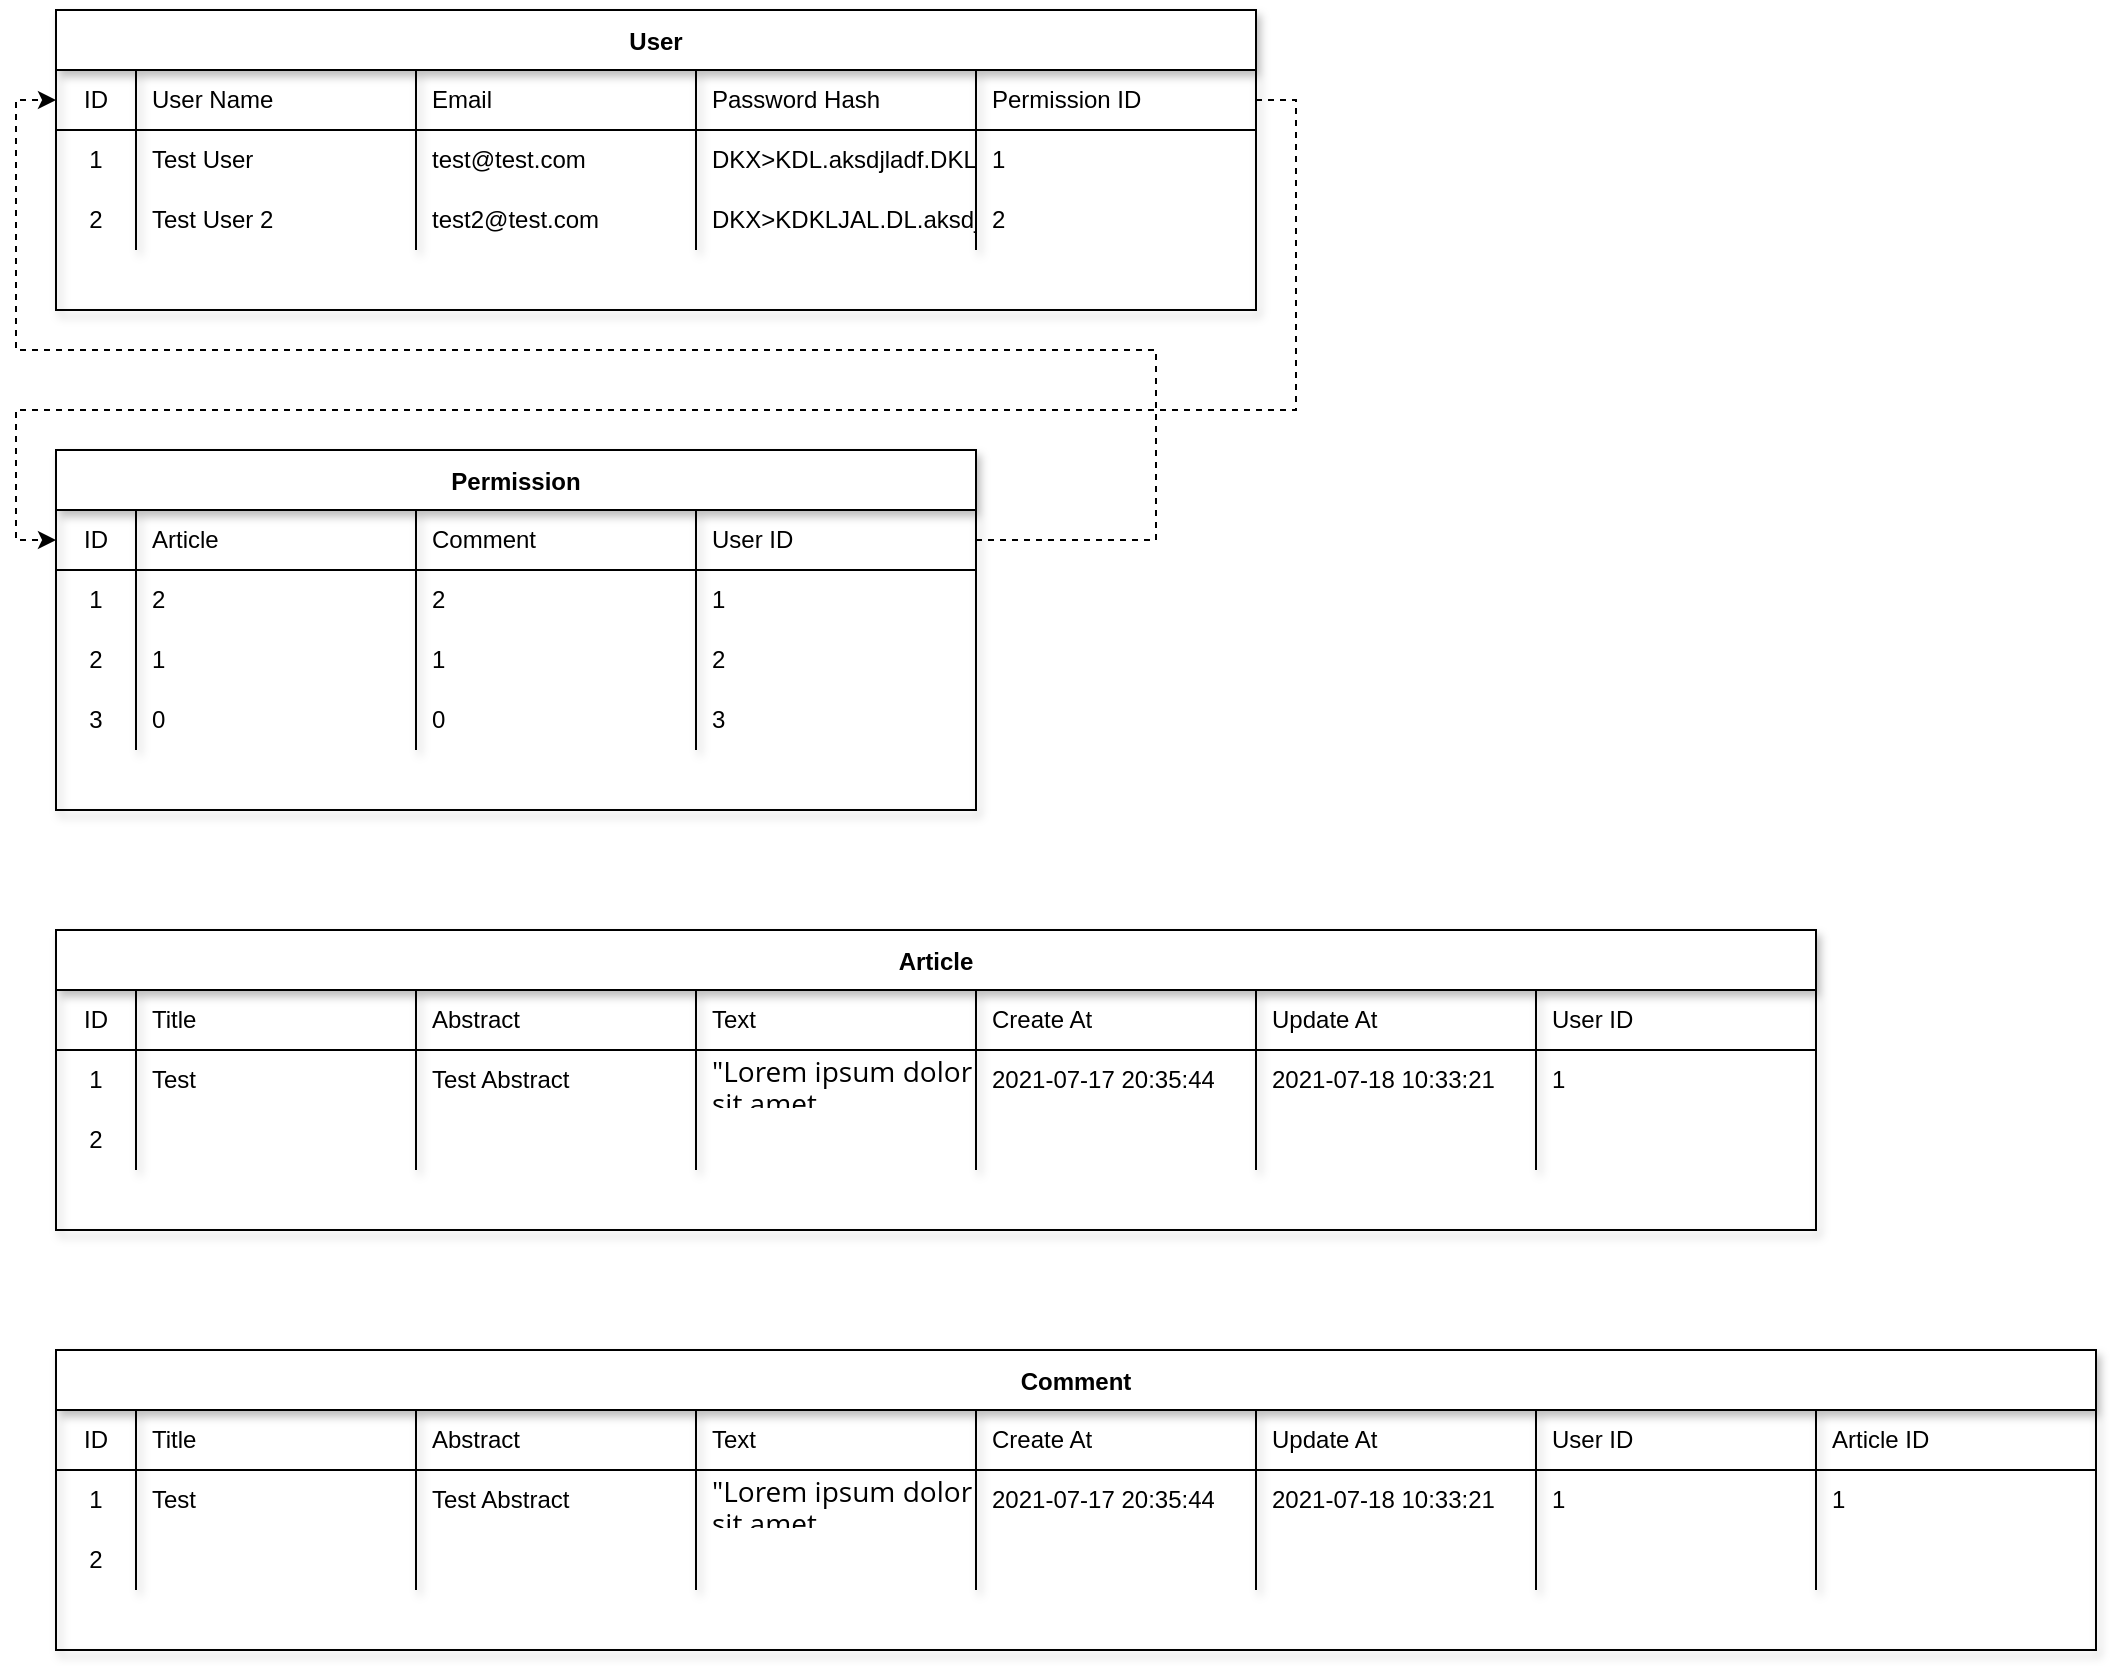 <mxfile>
    <diagram id="b3SNbYyWBpBqOFpIT7Dp" name="Models">
        <mxGraphModel dx="847" dy="565" grid="1" gridSize="10" guides="1" tooltips="1" connect="1" arrows="1" fold="1" page="1" pageScale="1" pageWidth="850" pageHeight="1100" math="0" shadow="0">
            <root>
                <mxCell id="0"/>
                <mxCell id="1" parent="0"/>
                <mxCell id="R3_JmvENz5RsWma8yJZC-96" value="User" style="shape=table;startSize=30;container=1;collapsible=0;childLayout=tableLayout;fixedRows=1;rowLines=0;fontStyle=1;align=center;shadow=1;" parent="1" vertex="1">
                    <mxGeometry x="100" y="90" width="600" height="150" as="geometry"/>
                </mxCell>
                <mxCell id="R3_JmvENz5RsWma8yJZC-97" value="" style="shape=partialRectangle;html=1;whiteSpace=wrap;collapsible=0;dropTarget=0;pointerEvents=0;fillColor=none;top=0;left=0;bottom=1;right=0;points=[[0,0.5],[1,0.5]];portConstraint=eastwest;" parent="R3_JmvENz5RsWma8yJZC-96" vertex="1">
                    <mxGeometry y="30" width="600" height="30" as="geometry"/>
                </mxCell>
                <mxCell id="R3_JmvENz5RsWma8yJZC-98" value="ID" style="shape=partialRectangle;html=1;whiteSpace=wrap;connectable=0;fillColor=none;top=0;left=0;bottom=0;right=0;overflow=hidden;" parent="R3_JmvENz5RsWma8yJZC-97" vertex="1">
                    <mxGeometry width="40" height="30" as="geometry"/>
                </mxCell>
                <mxCell id="R3_JmvENz5RsWma8yJZC-99" value="User Name" style="shape=partialRectangle;html=1;whiteSpace=wrap;connectable=0;fillColor=none;top=0;left=0;bottom=0;right=0;align=left;spacingLeft=6;overflow=hidden;" parent="R3_JmvENz5RsWma8yJZC-97" vertex="1">
                    <mxGeometry x="40" width="140" height="30" as="geometry"/>
                </mxCell>
                <mxCell id="R3_JmvENz5RsWma8yJZC-106" value="Email" style="shape=partialRectangle;html=1;whiteSpace=wrap;connectable=0;fillColor=none;top=0;left=0;bottom=0;right=0;align=left;spacingLeft=6;overflow=hidden;" parent="R3_JmvENz5RsWma8yJZC-97" vertex="1">
                    <mxGeometry x="180" width="140" height="30" as="geometry"/>
                </mxCell>
                <mxCell id="R3_JmvENz5RsWma8yJZC-109" value="Password Hash" style="shape=partialRectangle;html=1;whiteSpace=wrap;connectable=0;fillColor=none;top=0;left=0;bottom=0;right=0;align=left;spacingLeft=6;overflow=hidden;" parent="R3_JmvENz5RsWma8yJZC-97" vertex="1">
                    <mxGeometry x="320" width="140" height="30" as="geometry"/>
                </mxCell>
                <mxCell id="R3_JmvENz5RsWma8yJZC-112" value="Permission ID" style="shape=partialRectangle;html=1;whiteSpace=wrap;connectable=0;fillColor=none;top=0;left=0;bottom=0;right=0;align=left;spacingLeft=6;overflow=hidden;" parent="R3_JmvENz5RsWma8yJZC-97" vertex="1">
                    <mxGeometry x="460" width="140" height="30" as="geometry"/>
                </mxCell>
                <mxCell id="R3_JmvENz5RsWma8yJZC-100" value="" style="shape=partialRectangle;html=1;whiteSpace=wrap;collapsible=0;dropTarget=0;pointerEvents=0;fillColor=none;top=0;left=0;bottom=0;right=0;points=[[0,0.5],[1,0.5]];portConstraint=eastwest;" parent="R3_JmvENz5RsWma8yJZC-96" vertex="1">
                    <mxGeometry y="60" width="600" height="30" as="geometry"/>
                </mxCell>
                <mxCell id="R3_JmvENz5RsWma8yJZC-101" value="1" style="shape=partialRectangle;html=1;whiteSpace=wrap;connectable=0;fillColor=none;top=0;left=0;bottom=0;right=0;overflow=hidden;" parent="R3_JmvENz5RsWma8yJZC-100" vertex="1">
                    <mxGeometry width="40" height="30" as="geometry"/>
                </mxCell>
                <mxCell id="R3_JmvENz5RsWma8yJZC-102" value="Test User" style="shape=partialRectangle;html=1;whiteSpace=wrap;connectable=0;fillColor=none;top=0;left=0;bottom=0;right=0;align=left;spacingLeft=6;overflow=hidden;" parent="R3_JmvENz5RsWma8yJZC-100" vertex="1">
                    <mxGeometry x="40" width="140" height="30" as="geometry"/>
                </mxCell>
                <mxCell id="R3_JmvENz5RsWma8yJZC-107" value="&lt;span style=&quot;text-align: center&quot;&gt;test@test.com&lt;/span&gt;" style="shape=partialRectangle;html=1;whiteSpace=wrap;connectable=0;fillColor=none;top=0;left=0;bottom=0;right=0;align=left;spacingLeft=6;overflow=hidden;" parent="R3_JmvENz5RsWma8yJZC-100" vertex="1">
                    <mxGeometry x="180" width="140" height="30" as="geometry"/>
                </mxCell>
                <mxCell id="R3_JmvENz5RsWma8yJZC-110" value="&lt;span style=&quot;text-align: center&quot;&gt;DKX&amp;gt;KDL.aksdjladf.DKLXJLSD&lt;br&gt;&lt;/span&gt;" style="shape=partialRectangle;html=1;whiteSpace=wrap;connectable=0;fillColor=none;top=0;left=0;bottom=0;right=0;align=left;spacingLeft=6;overflow=hidden;" parent="R3_JmvENz5RsWma8yJZC-100" vertex="1">
                    <mxGeometry x="320" width="140" height="30" as="geometry"/>
                </mxCell>
                <mxCell id="R3_JmvENz5RsWma8yJZC-113" value="&lt;span style=&quot;text-align: center&quot;&gt;1&lt;/span&gt;" style="shape=partialRectangle;html=1;whiteSpace=wrap;connectable=0;fillColor=none;top=0;left=0;bottom=0;right=0;align=left;spacingLeft=6;overflow=hidden;" parent="R3_JmvENz5RsWma8yJZC-100" vertex="1">
                    <mxGeometry x="460" width="140" height="30" as="geometry"/>
                </mxCell>
                <mxCell id="R3_JmvENz5RsWma8yJZC-103" value="" style="shape=partialRectangle;html=1;whiteSpace=wrap;collapsible=0;dropTarget=0;pointerEvents=0;fillColor=none;top=0;left=0;bottom=0;right=0;points=[[0,0.5],[1,0.5]];portConstraint=eastwest;" parent="R3_JmvENz5RsWma8yJZC-96" vertex="1">
                    <mxGeometry y="90" width="600" height="30" as="geometry"/>
                </mxCell>
                <mxCell id="R3_JmvENz5RsWma8yJZC-104" value="2" style="shape=partialRectangle;html=1;whiteSpace=wrap;connectable=0;fillColor=none;top=0;left=0;bottom=0;right=0;overflow=hidden;" parent="R3_JmvENz5RsWma8yJZC-103" vertex="1">
                    <mxGeometry width="40" height="30" as="geometry"/>
                </mxCell>
                <mxCell id="R3_JmvENz5RsWma8yJZC-105" value="&lt;span&gt;Test User 2&lt;/span&gt;" style="shape=partialRectangle;html=1;whiteSpace=wrap;connectable=0;fillColor=none;top=0;left=0;bottom=0;right=0;align=left;spacingLeft=6;overflow=hidden;" parent="R3_JmvENz5RsWma8yJZC-103" vertex="1">
                    <mxGeometry x="40" width="140" height="30" as="geometry"/>
                </mxCell>
                <mxCell id="R3_JmvENz5RsWma8yJZC-108" value="&lt;span style=&quot;text-align: center&quot;&gt;test2@test.com&lt;/span&gt;" style="shape=partialRectangle;html=1;whiteSpace=wrap;connectable=0;fillColor=none;top=0;left=0;bottom=0;right=0;align=left;spacingLeft=6;overflow=hidden;" parent="R3_JmvENz5RsWma8yJZC-103" vertex="1">
                    <mxGeometry x="180" width="140" height="30" as="geometry"/>
                </mxCell>
                <mxCell id="R3_JmvENz5RsWma8yJZC-111" value="&lt;span style=&quot;text-align: center&quot;&gt;DKX&amp;gt;KDKLJAL.DL.aksdjladf&lt;/span&gt;" style="shape=partialRectangle;html=1;whiteSpace=wrap;connectable=0;fillColor=none;top=0;left=0;bottom=0;right=0;align=left;spacingLeft=6;overflow=hidden;" parent="R3_JmvENz5RsWma8yJZC-103" vertex="1">
                    <mxGeometry x="320" width="140" height="30" as="geometry"/>
                </mxCell>
                <mxCell id="R3_JmvENz5RsWma8yJZC-114" value="2" style="shape=partialRectangle;html=1;whiteSpace=wrap;connectable=0;fillColor=none;top=0;left=0;bottom=0;right=0;align=left;spacingLeft=6;overflow=hidden;" parent="R3_JmvENz5RsWma8yJZC-103" vertex="1">
                    <mxGeometry x="460" width="140" height="30" as="geometry"/>
                </mxCell>
                <mxCell id="FHHNKkXrKHPqNX6xYLXa-1" value="Permission" style="shape=table;startSize=30;container=1;collapsible=0;childLayout=tableLayout;fixedRows=1;rowLines=0;fontStyle=1;align=center;shadow=1;" parent="1" vertex="1">
                    <mxGeometry x="100" y="310" width="460" height="180" as="geometry"/>
                </mxCell>
                <mxCell id="FHHNKkXrKHPqNX6xYLXa-2" value="" style="shape=partialRectangle;html=1;whiteSpace=wrap;collapsible=0;dropTarget=0;pointerEvents=0;fillColor=none;top=0;left=0;bottom=1;right=0;points=[[0,0.5],[1,0.5]];portConstraint=eastwest;" parent="FHHNKkXrKHPqNX6xYLXa-1" vertex="1">
                    <mxGeometry y="30" width="460" height="30" as="geometry"/>
                </mxCell>
                <mxCell id="FHHNKkXrKHPqNX6xYLXa-3" value="ID" style="shape=partialRectangle;html=1;whiteSpace=wrap;connectable=0;fillColor=none;top=0;left=0;bottom=0;right=0;overflow=hidden;" parent="FHHNKkXrKHPqNX6xYLXa-2" vertex="1">
                    <mxGeometry width="40" height="30" as="geometry"/>
                </mxCell>
                <mxCell id="FHHNKkXrKHPqNX6xYLXa-4" value="&lt;span style=&quot;text-align: center&quot;&gt;Article&lt;/span&gt;" style="shape=partialRectangle;html=1;whiteSpace=wrap;connectable=0;fillColor=none;top=0;left=0;bottom=0;right=0;align=left;spacingLeft=6;overflow=hidden;" parent="FHHNKkXrKHPqNX6xYLXa-2" vertex="1">
                    <mxGeometry x="40" width="140" height="30" as="geometry"/>
                </mxCell>
                <mxCell id="FHHNKkXrKHPqNX6xYLXa-5" value="Comment" style="shape=partialRectangle;html=1;whiteSpace=wrap;connectable=0;fillColor=none;top=0;left=0;bottom=0;right=0;align=left;spacingLeft=6;overflow=hidden;" parent="FHHNKkXrKHPqNX6xYLXa-2" vertex="1">
                    <mxGeometry x="180" width="140" height="30" as="geometry"/>
                </mxCell>
                <mxCell id="FHHNKkXrKHPqNX6xYLXa-6" value="&lt;span&gt;User ID&lt;/span&gt;" style="shape=partialRectangle;html=1;whiteSpace=wrap;connectable=0;fillColor=none;top=0;left=0;bottom=0;right=0;align=left;spacingLeft=6;overflow=hidden;" parent="FHHNKkXrKHPqNX6xYLXa-2" vertex="1">
                    <mxGeometry x="320" width="140" height="30" as="geometry"/>
                </mxCell>
                <mxCell id="FHHNKkXrKHPqNX6xYLXa-8" value="" style="shape=partialRectangle;html=1;whiteSpace=wrap;collapsible=0;dropTarget=0;pointerEvents=0;fillColor=none;top=0;left=0;bottom=0;right=0;points=[[0,0.5],[1,0.5]];portConstraint=eastwest;" parent="FHHNKkXrKHPqNX6xYLXa-1" vertex="1">
                    <mxGeometry y="60" width="460" height="30" as="geometry"/>
                </mxCell>
                <mxCell id="FHHNKkXrKHPqNX6xYLXa-9" value="1" style="shape=partialRectangle;html=1;whiteSpace=wrap;connectable=0;fillColor=none;top=0;left=0;bottom=0;right=0;overflow=hidden;" parent="FHHNKkXrKHPqNX6xYLXa-8" vertex="1">
                    <mxGeometry width="40" height="30" as="geometry"/>
                </mxCell>
                <mxCell id="FHHNKkXrKHPqNX6xYLXa-10" value="2" style="shape=partialRectangle;html=1;whiteSpace=wrap;connectable=0;fillColor=none;top=0;left=0;bottom=0;right=0;align=left;spacingLeft=6;overflow=hidden;" parent="FHHNKkXrKHPqNX6xYLXa-8" vertex="1">
                    <mxGeometry x="40" width="140" height="30" as="geometry"/>
                </mxCell>
                <mxCell id="FHHNKkXrKHPqNX6xYLXa-11" value="2" style="shape=partialRectangle;html=1;whiteSpace=wrap;connectable=0;fillColor=none;top=0;left=0;bottom=0;right=0;align=left;spacingLeft=6;overflow=hidden;" parent="FHHNKkXrKHPqNX6xYLXa-8" vertex="1">
                    <mxGeometry x="180" width="140" height="30" as="geometry"/>
                </mxCell>
                <mxCell id="FHHNKkXrKHPqNX6xYLXa-12" value="&lt;span style=&quot;text-align: center&quot;&gt;1&lt;br&gt;&lt;/span&gt;" style="shape=partialRectangle;html=1;whiteSpace=wrap;connectable=0;fillColor=none;top=0;left=0;bottom=0;right=0;align=left;spacingLeft=6;overflow=hidden;" parent="FHHNKkXrKHPqNX6xYLXa-8" vertex="1">
                    <mxGeometry x="320" width="140" height="30" as="geometry"/>
                </mxCell>
                <mxCell id="FHHNKkXrKHPqNX6xYLXa-14" value="" style="shape=partialRectangle;html=1;whiteSpace=wrap;collapsible=0;dropTarget=0;pointerEvents=0;fillColor=none;top=0;left=0;bottom=0;right=0;points=[[0,0.5],[1,0.5]];portConstraint=eastwest;" parent="FHHNKkXrKHPqNX6xYLXa-1" vertex="1">
                    <mxGeometry y="90" width="460" height="30" as="geometry"/>
                </mxCell>
                <mxCell id="FHHNKkXrKHPqNX6xYLXa-15" value="2" style="shape=partialRectangle;html=1;whiteSpace=wrap;connectable=0;fillColor=none;top=0;left=0;bottom=0;right=0;overflow=hidden;" parent="FHHNKkXrKHPqNX6xYLXa-14" vertex="1">
                    <mxGeometry width="40" height="30" as="geometry"/>
                </mxCell>
                <mxCell id="FHHNKkXrKHPqNX6xYLXa-16" value="1" style="shape=partialRectangle;html=1;whiteSpace=wrap;connectable=0;fillColor=none;top=0;left=0;bottom=0;right=0;align=left;spacingLeft=6;overflow=hidden;" parent="FHHNKkXrKHPqNX6xYLXa-14" vertex="1">
                    <mxGeometry x="40" width="140" height="30" as="geometry"/>
                </mxCell>
                <mxCell id="FHHNKkXrKHPqNX6xYLXa-17" value="1" style="shape=partialRectangle;html=1;whiteSpace=wrap;connectable=0;fillColor=none;top=0;left=0;bottom=0;right=0;align=left;spacingLeft=6;overflow=hidden;" parent="FHHNKkXrKHPqNX6xYLXa-14" vertex="1">
                    <mxGeometry x="180" width="140" height="30" as="geometry"/>
                </mxCell>
                <mxCell id="FHHNKkXrKHPqNX6xYLXa-18" value="2" style="shape=partialRectangle;html=1;whiteSpace=wrap;connectable=0;fillColor=none;top=0;left=0;bottom=0;right=0;align=left;spacingLeft=6;overflow=hidden;" parent="FHHNKkXrKHPqNX6xYLXa-14" vertex="1">
                    <mxGeometry x="320" width="140" height="30" as="geometry"/>
                </mxCell>
                <mxCell id="5gZJ2rJuKn_618kxMyL2-31" style="shape=partialRectangle;html=1;whiteSpace=wrap;collapsible=0;dropTarget=0;pointerEvents=0;fillColor=none;top=0;left=0;bottom=0;right=0;points=[[0,0.5],[1,0.5]];portConstraint=eastwest;" parent="FHHNKkXrKHPqNX6xYLXa-1" vertex="1">
                    <mxGeometry y="120" width="460" height="30" as="geometry"/>
                </mxCell>
                <mxCell id="5gZJ2rJuKn_618kxMyL2-32" value="3" style="shape=partialRectangle;html=1;whiteSpace=wrap;connectable=0;fillColor=none;top=0;left=0;bottom=0;right=0;overflow=hidden;" parent="5gZJ2rJuKn_618kxMyL2-31" vertex="1">
                    <mxGeometry width="40" height="30" as="geometry"/>
                </mxCell>
                <mxCell id="5gZJ2rJuKn_618kxMyL2-33" value="0" style="shape=partialRectangle;html=1;whiteSpace=wrap;connectable=0;fillColor=none;top=0;left=0;bottom=0;right=0;align=left;spacingLeft=6;overflow=hidden;" parent="5gZJ2rJuKn_618kxMyL2-31" vertex="1">
                    <mxGeometry x="40" width="140" height="30" as="geometry"/>
                </mxCell>
                <mxCell id="5gZJ2rJuKn_618kxMyL2-34" value="0" style="shape=partialRectangle;html=1;whiteSpace=wrap;connectable=0;fillColor=none;top=0;left=0;bottom=0;right=0;align=left;spacingLeft=6;overflow=hidden;" parent="5gZJ2rJuKn_618kxMyL2-31" vertex="1">
                    <mxGeometry x="180" width="140" height="30" as="geometry"/>
                </mxCell>
                <mxCell id="5gZJ2rJuKn_618kxMyL2-35" value="3" style="shape=partialRectangle;html=1;whiteSpace=wrap;connectable=0;fillColor=none;top=0;left=0;bottom=0;right=0;align=left;spacingLeft=6;overflow=hidden;" parent="5gZJ2rJuKn_618kxMyL2-31" vertex="1">
                    <mxGeometry x="320" width="140" height="30" as="geometry"/>
                </mxCell>
                <mxCell id="4U-wh4IxNT2rcE2iIlbe-1" style="edgeStyle=orthogonalEdgeStyle;rounded=0;orthogonalLoop=1;jettySize=auto;html=1;exitX=1;exitY=0.5;exitDx=0;exitDy=0;entryX=0;entryY=0.5;entryDx=0;entryDy=0;dashed=1;startArrow=none;startFill=0;" parent="1" source="R3_JmvENz5RsWma8yJZC-97" target="FHHNKkXrKHPqNX6xYLXa-2" edge="1">
                    <mxGeometry relative="1" as="geometry">
                        <Array as="points">
                            <mxPoint x="720" y="135"/>
                            <mxPoint x="720" y="290"/>
                            <mxPoint x="80" y="290"/>
                            <mxPoint x="80" y="355"/>
                        </Array>
                    </mxGeometry>
                </mxCell>
                <mxCell id="72DvhlmuSZONuNXrB7cw-1" value="Article" style="shape=table;startSize=30;container=1;collapsible=0;childLayout=tableLayout;fixedRows=1;rowLines=0;fontStyle=1;align=center;shadow=1;" parent="1" vertex="1">
                    <mxGeometry x="100" y="550" width="880" height="150" as="geometry"/>
                </mxCell>
                <mxCell id="72DvhlmuSZONuNXrB7cw-2" value="" style="shape=partialRectangle;html=1;whiteSpace=wrap;collapsible=0;dropTarget=0;pointerEvents=0;fillColor=none;top=0;left=0;bottom=1;right=0;points=[[0,0.5],[1,0.5]];portConstraint=eastwest;" parent="72DvhlmuSZONuNXrB7cw-1" vertex="1">
                    <mxGeometry y="30" width="880" height="30" as="geometry"/>
                </mxCell>
                <mxCell id="72DvhlmuSZONuNXrB7cw-3" value="ID" style="shape=partialRectangle;html=1;whiteSpace=wrap;connectable=0;fillColor=none;top=0;left=0;bottom=0;right=0;overflow=hidden;" parent="72DvhlmuSZONuNXrB7cw-2" vertex="1">
                    <mxGeometry width="40" height="30" as="geometry"/>
                </mxCell>
                <mxCell id="72DvhlmuSZONuNXrB7cw-4" value="&lt;span style=&quot;text-align: center&quot;&gt;Title&lt;/span&gt;" style="shape=partialRectangle;html=1;whiteSpace=wrap;connectable=0;fillColor=none;top=0;left=0;bottom=0;right=0;align=left;spacingLeft=6;overflow=hidden;" parent="72DvhlmuSZONuNXrB7cw-2" vertex="1">
                    <mxGeometry x="40" width="140" height="30" as="geometry"/>
                </mxCell>
                <mxCell id="72DvhlmuSZONuNXrB7cw-5" value="Abstract" style="shape=partialRectangle;html=1;whiteSpace=wrap;connectable=0;fillColor=none;top=0;left=0;bottom=0;right=0;align=left;spacingLeft=6;overflow=hidden;" parent="72DvhlmuSZONuNXrB7cw-2" vertex="1">
                    <mxGeometry x="180" width="140" height="30" as="geometry"/>
                </mxCell>
                <mxCell id="72DvhlmuSZONuNXrB7cw-6" value="&lt;span style=&quot;text-align: center&quot;&gt;Text&lt;/span&gt;" style="shape=partialRectangle;html=1;whiteSpace=wrap;connectable=0;fillColor=none;top=0;left=0;bottom=0;right=0;align=left;spacingLeft=6;overflow=hidden;" parent="72DvhlmuSZONuNXrB7cw-2" vertex="1">
                    <mxGeometry x="320" width="140" height="30" as="geometry"/>
                </mxCell>
                <mxCell id="72DvhlmuSZONuNXrB7cw-7" value="Create At" style="shape=partialRectangle;html=1;whiteSpace=wrap;connectable=0;fillColor=none;top=0;left=0;bottom=0;right=0;align=left;spacingLeft=6;overflow=hidden;" parent="72DvhlmuSZONuNXrB7cw-2" vertex="1">
                    <mxGeometry x="460" width="140" height="30" as="geometry"/>
                </mxCell>
                <mxCell id="72DvhlmuSZONuNXrB7cw-20" value="Update At" style="shape=partialRectangle;html=1;whiteSpace=wrap;connectable=0;fillColor=none;top=0;left=0;bottom=0;right=0;align=left;spacingLeft=6;overflow=hidden;" parent="72DvhlmuSZONuNXrB7cw-2" vertex="1">
                    <mxGeometry x="600" width="140" height="30" as="geometry"/>
                </mxCell>
                <mxCell id="5gZJ2rJuKn_618kxMyL2-23" value="User ID" style="shape=partialRectangle;html=1;whiteSpace=wrap;connectable=0;fillColor=none;top=0;left=0;bottom=0;right=0;align=left;spacingLeft=6;overflow=hidden;" parent="72DvhlmuSZONuNXrB7cw-2" vertex="1">
                    <mxGeometry x="740" width="140" height="30" as="geometry"/>
                </mxCell>
                <mxCell id="72DvhlmuSZONuNXrB7cw-8" value="" style="shape=partialRectangle;html=1;whiteSpace=wrap;collapsible=0;dropTarget=0;pointerEvents=0;fillColor=none;top=0;left=0;bottom=0;right=0;points=[[0,0.5],[1,0.5]];portConstraint=eastwest;" parent="72DvhlmuSZONuNXrB7cw-1" vertex="1">
                    <mxGeometry y="60" width="880" height="30" as="geometry"/>
                </mxCell>
                <mxCell id="72DvhlmuSZONuNXrB7cw-9" value="1" style="shape=partialRectangle;html=1;whiteSpace=wrap;connectable=0;fillColor=none;top=0;left=0;bottom=0;right=0;overflow=hidden;" parent="72DvhlmuSZONuNXrB7cw-8" vertex="1">
                    <mxGeometry width="40" height="30" as="geometry"/>
                </mxCell>
                <mxCell id="72DvhlmuSZONuNXrB7cw-10" value="Test" style="shape=partialRectangle;html=1;whiteSpace=wrap;connectable=0;fillColor=none;top=0;left=0;bottom=0;right=0;align=left;spacingLeft=6;overflow=hidden;" parent="72DvhlmuSZONuNXrB7cw-8" vertex="1">
                    <mxGeometry x="40" width="140" height="30" as="geometry"/>
                </mxCell>
                <mxCell id="72DvhlmuSZONuNXrB7cw-11" value="Test Abstract" style="shape=partialRectangle;html=1;whiteSpace=wrap;connectable=0;fillColor=none;top=0;left=0;bottom=0;right=0;align=left;spacingLeft=6;overflow=hidden;" parent="72DvhlmuSZONuNXrB7cw-8" vertex="1">
                    <mxGeometry x="180" width="140" height="30" as="geometry"/>
                </mxCell>
                <mxCell id="72DvhlmuSZONuNXrB7cw-12" value="&lt;span style=&quot;font-family: &amp;#34;open sans&amp;#34; , &amp;#34;arial&amp;#34; , sans-serif ; font-size: 14px ; text-align: justify ; background-color: rgb(255 , 255 , 255)&quot;&gt;&quot;Lorem ipsum dolor sit amet, consectetur adipiscing elit, sed do eiusmod tempor incididunt ut labore et dolore magna aliqua. Ut enim ad minim veniam, quis nostrud exercitation ullamco laboris nisi ut aliquip ex ea commodo consequat. Duis aute irure dolor in reprehenderit in voluptate velit esse cillum dolore eu fugiat nulla pariatur. Excepteur sint occaecat cupidatat non proident, sunt in culpa qui officia deserunt mollit anim id est laborum.&quot;&lt;/span&gt;&lt;span style=&quot;text-align: center&quot;&gt;&lt;br&gt;&lt;/span&gt;" style="shape=partialRectangle;html=1;whiteSpace=wrap;connectable=0;fillColor=none;top=0;left=0;bottom=0;right=0;align=left;spacingLeft=6;overflow=hidden;" parent="72DvhlmuSZONuNXrB7cw-8" vertex="1">
                    <mxGeometry x="320" width="140" height="30" as="geometry"/>
                </mxCell>
                <mxCell id="72DvhlmuSZONuNXrB7cw-13" value="2021-07-17 20:35:44" style="shape=partialRectangle;html=1;whiteSpace=wrap;connectable=0;fillColor=none;top=0;left=0;bottom=0;right=0;align=left;spacingLeft=6;overflow=hidden;" parent="72DvhlmuSZONuNXrB7cw-8" vertex="1">
                    <mxGeometry x="460" width="140" height="30" as="geometry"/>
                </mxCell>
                <mxCell id="72DvhlmuSZONuNXrB7cw-21" value="2021-07-18 10:33:21" style="shape=partialRectangle;html=1;whiteSpace=wrap;connectable=0;fillColor=none;top=0;left=0;bottom=0;right=0;align=left;spacingLeft=6;overflow=hidden;" parent="72DvhlmuSZONuNXrB7cw-8" vertex="1">
                    <mxGeometry x="600" width="140" height="30" as="geometry"/>
                </mxCell>
                <mxCell id="5gZJ2rJuKn_618kxMyL2-24" value="1" style="shape=partialRectangle;html=1;whiteSpace=wrap;connectable=0;fillColor=none;top=0;left=0;bottom=0;right=0;align=left;spacingLeft=6;overflow=hidden;" parent="72DvhlmuSZONuNXrB7cw-8" vertex="1">
                    <mxGeometry x="740" width="140" height="30" as="geometry"/>
                </mxCell>
                <mxCell id="72DvhlmuSZONuNXrB7cw-14" value="" style="shape=partialRectangle;html=1;whiteSpace=wrap;collapsible=0;dropTarget=0;pointerEvents=0;fillColor=none;top=0;left=0;bottom=0;right=0;points=[[0,0.5],[1,0.5]];portConstraint=eastwest;" parent="72DvhlmuSZONuNXrB7cw-1" vertex="1">
                    <mxGeometry y="90" width="880" height="30" as="geometry"/>
                </mxCell>
                <mxCell id="72DvhlmuSZONuNXrB7cw-15" value="2" style="shape=partialRectangle;html=1;whiteSpace=wrap;connectable=0;fillColor=none;top=0;left=0;bottom=0;right=0;overflow=hidden;" parent="72DvhlmuSZONuNXrB7cw-14" vertex="1">
                    <mxGeometry width="40" height="30" as="geometry"/>
                </mxCell>
                <mxCell id="72DvhlmuSZONuNXrB7cw-16" value="" style="shape=partialRectangle;html=1;whiteSpace=wrap;connectable=0;fillColor=none;top=0;left=0;bottom=0;right=0;align=left;spacingLeft=6;overflow=hidden;" parent="72DvhlmuSZONuNXrB7cw-14" vertex="1">
                    <mxGeometry x="40" width="140" height="30" as="geometry"/>
                </mxCell>
                <mxCell id="72DvhlmuSZONuNXrB7cw-17" value="" style="shape=partialRectangle;html=1;whiteSpace=wrap;connectable=0;fillColor=none;top=0;left=0;bottom=0;right=0;align=left;spacingLeft=6;overflow=hidden;" parent="72DvhlmuSZONuNXrB7cw-14" vertex="1">
                    <mxGeometry x="180" width="140" height="30" as="geometry"/>
                </mxCell>
                <mxCell id="72DvhlmuSZONuNXrB7cw-18" value="" style="shape=partialRectangle;html=1;whiteSpace=wrap;connectable=0;fillColor=none;top=0;left=0;bottom=0;right=0;align=left;spacingLeft=6;overflow=hidden;" parent="72DvhlmuSZONuNXrB7cw-14" vertex="1">
                    <mxGeometry x="320" width="140" height="30" as="geometry"/>
                </mxCell>
                <mxCell id="72DvhlmuSZONuNXrB7cw-19" value="" style="shape=partialRectangle;html=1;whiteSpace=wrap;connectable=0;fillColor=none;top=0;left=0;bottom=0;right=0;align=left;spacingLeft=6;overflow=hidden;" parent="72DvhlmuSZONuNXrB7cw-14" vertex="1">
                    <mxGeometry x="460" width="140" height="30" as="geometry"/>
                </mxCell>
                <mxCell id="72DvhlmuSZONuNXrB7cw-22" style="shape=partialRectangle;html=1;whiteSpace=wrap;connectable=0;fillColor=none;top=0;left=0;bottom=0;right=0;align=left;spacingLeft=6;overflow=hidden;" parent="72DvhlmuSZONuNXrB7cw-14" vertex="1">
                    <mxGeometry x="600" width="140" height="30" as="geometry"/>
                </mxCell>
                <mxCell id="5gZJ2rJuKn_618kxMyL2-25" style="shape=partialRectangle;html=1;whiteSpace=wrap;connectable=0;fillColor=none;top=0;left=0;bottom=0;right=0;align=left;spacingLeft=6;overflow=hidden;" parent="72DvhlmuSZONuNXrB7cw-14" vertex="1">
                    <mxGeometry x="740" width="140" height="30" as="geometry"/>
                </mxCell>
                <mxCell id="5gZJ2rJuKn_618kxMyL2-1" value="Comment" style="shape=table;startSize=30;container=1;collapsible=0;childLayout=tableLayout;fixedRows=1;rowLines=0;fontStyle=1;align=center;shadow=1;" parent="1" vertex="1">
                    <mxGeometry x="100" y="760" width="1020" height="150" as="geometry"/>
                </mxCell>
                <mxCell id="5gZJ2rJuKn_618kxMyL2-2" value="" style="shape=partialRectangle;html=1;whiteSpace=wrap;collapsible=0;dropTarget=0;pointerEvents=0;fillColor=none;top=0;left=0;bottom=1;right=0;points=[[0,0.5],[1,0.5]];portConstraint=eastwest;" parent="5gZJ2rJuKn_618kxMyL2-1" vertex="1">
                    <mxGeometry y="30" width="1020" height="30" as="geometry"/>
                </mxCell>
                <mxCell id="5gZJ2rJuKn_618kxMyL2-3" value="ID" style="shape=partialRectangle;html=1;whiteSpace=wrap;connectable=0;fillColor=none;top=0;left=0;bottom=0;right=0;overflow=hidden;" parent="5gZJ2rJuKn_618kxMyL2-2" vertex="1">
                    <mxGeometry width="40" height="30" as="geometry"/>
                </mxCell>
                <mxCell id="5gZJ2rJuKn_618kxMyL2-4" value="&lt;span style=&quot;text-align: center&quot;&gt;Title&lt;/span&gt;" style="shape=partialRectangle;html=1;whiteSpace=wrap;connectable=0;fillColor=none;top=0;left=0;bottom=0;right=0;align=left;spacingLeft=6;overflow=hidden;" parent="5gZJ2rJuKn_618kxMyL2-2" vertex="1">
                    <mxGeometry x="40" width="140" height="30" as="geometry"/>
                </mxCell>
                <mxCell id="5gZJ2rJuKn_618kxMyL2-5" value="Abstract" style="shape=partialRectangle;html=1;whiteSpace=wrap;connectable=0;fillColor=none;top=0;left=0;bottom=0;right=0;align=left;spacingLeft=6;overflow=hidden;" parent="5gZJ2rJuKn_618kxMyL2-2" vertex="1">
                    <mxGeometry x="180" width="140" height="30" as="geometry"/>
                </mxCell>
                <mxCell id="5gZJ2rJuKn_618kxMyL2-6" value="&lt;span style=&quot;text-align: center&quot;&gt;Text&lt;/span&gt;" style="shape=partialRectangle;html=1;whiteSpace=wrap;connectable=0;fillColor=none;top=0;left=0;bottom=0;right=0;align=left;spacingLeft=6;overflow=hidden;" parent="5gZJ2rJuKn_618kxMyL2-2" vertex="1">
                    <mxGeometry x="320" width="140" height="30" as="geometry"/>
                </mxCell>
                <mxCell id="5gZJ2rJuKn_618kxMyL2-7" value="Create At" style="shape=partialRectangle;html=1;whiteSpace=wrap;connectable=0;fillColor=none;top=0;left=0;bottom=0;right=0;align=left;spacingLeft=6;overflow=hidden;" parent="5gZJ2rJuKn_618kxMyL2-2" vertex="1">
                    <mxGeometry x="460" width="140" height="30" as="geometry"/>
                </mxCell>
                <mxCell id="5gZJ2rJuKn_618kxMyL2-8" value="Update At" style="shape=partialRectangle;html=1;whiteSpace=wrap;connectable=0;fillColor=none;top=0;left=0;bottom=0;right=0;align=left;spacingLeft=6;overflow=hidden;" parent="5gZJ2rJuKn_618kxMyL2-2" vertex="1">
                    <mxGeometry x="600" width="140" height="30" as="geometry"/>
                </mxCell>
                <mxCell id="5gZJ2rJuKn_618kxMyL2-26" value="User ID" style="shape=partialRectangle;html=1;whiteSpace=wrap;connectable=0;fillColor=none;top=0;left=0;bottom=0;right=0;align=left;spacingLeft=6;overflow=hidden;" parent="5gZJ2rJuKn_618kxMyL2-2" vertex="1">
                    <mxGeometry x="740" width="140" height="30" as="geometry"/>
                </mxCell>
                <mxCell id="5gZJ2rJuKn_618kxMyL2-39" value="Article ID" style="shape=partialRectangle;html=1;whiteSpace=wrap;connectable=0;fillColor=none;top=0;left=0;bottom=0;right=0;align=left;spacingLeft=6;overflow=hidden;" parent="5gZJ2rJuKn_618kxMyL2-2" vertex="1">
                    <mxGeometry x="880" width="140" height="30" as="geometry"/>
                </mxCell>
                <mxCell id="5gZJ2rJuKn_618kxMyL2-9" value="" style="shape=partialRectangle;html=1;whiteSpace=wrap;collapsible=0;dropTarget=0;pointerEvents=0;fillColor=none;top=0;left=0;bottom=0;right=0;points=[[0,0.5],[1,0.5]];portConstraint=eastwest;" parent="5gZJ2rJuKn_618kxMyL2-1" vertex="1">
                    <mxGeometry y="60" width="1020" height="30" as="geometry"/>
                </mxCell>
                <mxCell id="5gZJ2rJuKn_618kxMyL2-10" value="1" style="shape=partialRectangle;html=1;whiteSpace=wrap;connectable=0;fillColor=none;top=0;left=0;bottom=0;right=0;overflow=hidden;" parent="5gZJ2rJuKn_618kxMyL2-9" vertex="1">
                    <mxGeometry width="40" height="30" as="geometry"/>
                </mxCell>
                <mxCell id="5gZJ2rJuKn_618kxMyL2-11" value="Test" style="shape=partialRectangle;html=1;whiteSpace=wrap;connectable=0;fillColor=none;top=0;left=0;bottom=0;right=0;align=left;spacingLeft=6;overflow=hidden;" parent="5gZJ2rJuKn_618kxMyL2-9" vertex="1">
                    <mxGeometry x="40" width="140" height="30" as="geometry"/>
                </mxCell>
                <mxCell id="5gZJ2rJuKn_618kxMyL2-12" value="Test Abstract" style="shape=partialRectangle;html=1;whiteSpace=wrap;connectable=0;fillColor=none;top=0;left=0;bottom=0;right=0;align=left;spacingLeft=6;overflow=hidden;" parent="5gZJ2rJuKn_618kxMyL2-9" vertex="1">
                    <mxGeometry x="180" width="140" height="30" as="geometry"/>
                </mxCell>
                <mxCell id="5gZJ2rJuKn_618kxMyL2-13" value="&lt;span style=&quot;font-family: &amp;#34;open sans&amp;#34; , &amp;#34;arial&amp;#34; , sans-serif ; font-size: 14px ; text-align: justify ; background-color: rgb(255 , 255 , 255)&quot;&gt;&quot;Lorem ipsum dolor sit amet, consectetur adipiscing elit, sed do eiusmod tempor incididunt ut labore et dolore magna aliqua. Ut enim ad minim veniam, quis nostrud exercitation ullamco laboris nisi ut aliquip ex ea commodo consequat. Duis aute irure dolor in reprehenderit in voluptate velit esse cillum dolore eu fugiat nulla pariatur. Excepteur sint occaecat cupidatat non proident, sunt in culpa qui officia deserunt mollit anim id est laborum.&quot;&lt;/span&gt;&lt;span style=&quot;text-align: center&quot;&gt;&lt;br&gt;&lt;/span&gt;" style="shape=partialRectangle;html=1;whiteSpace=wrap;connectable=0;fillColor=none;top=0;left=0;bottom=0;right=0;align=left;spacingLeft=6;overflow=hidden;" parent="5gZJ2rJuKn_618kxMyL2-9" vertex="1">
                    <mxGeometry x="320" width="140" height="30" as="geometry"/>
                </mxCell>
                <mxCell id="5gZJ2rJuKn_618kxMyL2-14" value="2021-07-17 20:35:44" style="shape=partialRectangle;html=1;whiteSpace=wrap;connectable=0;fillColor=none;top=0;left=0;bottom=0;right=0;align=left;spacingLeft=6;overflow=hidden;" parent="5gZJ2rJuKn_618kxMyL2-9" vertex="1">
                    <mxGeometry x="460" width="140" height="30" as="geometry"/>
                </mxCell>
                <mxCell id="5gZJ2rJuKn_618kxMyL2-15" value="&lt;span&gt;2021-07-18 10:33:21&lt;/span&gt;" style="shape=partialRectangle;html=1;whiteSpace=wrap;connectable=0;fillColor=none;top=0;left=0;bottom=0;right=0;align=left;spacingLeft=6;overflow=hidden;" parent="5gZJ2rJuKn_618kxMyL2-9" vertex="1">
                    <mxGeometry x="600" width="140" height="30" as="geometry"/>
                </mxCell>
                <mxCell id="5gZJ2rJuKn_618kxMyL2-27" value="1" style="shape=partialRectangle;html=1;whiteSpace=wrap;connectable=0;fillColor=none;top=0;left=0;bottom=0;right=0;align=left;spacingLeft=6;overflow=hidden;" parent="5gZJ2rJuKn_618kxMyL2-9" vertex="1">
                    <mxGeometry x="740" width="140" height="30" as="geometry"/>
                </mxCell>
                <mxCell id="5gZJ2rJuKn_618kxMyL2-40" value="1" style="shape=partialRectangle;html=1;whiteSpace=wrap;connectable=0;fillColor=none;top=0;left=0;bottom=0;right=0;align=left;spacingLeft=6;overflow=hidden;" parent="5gZJ2rJuKn_618kxMyL2-9" vertex="1">
                    <mxGeometry x="880" width="140" height="30" as="geometry"/>
                </mxCell>
                <mxCell id="5gZJ2rJuKn_618kxMyL2-16" value="" style="shape=partialRectangle;html=1;whiteSpace=wrap;collapsible=0;dropTarget=0;pointerEvents=0;fillColor=none;top=0;left=0;bottom=0;right=0;points=[[0,0.5],[1,0.5]];portConstraint=eastwest;" parent="5gZJ2rJuKn_618kxMyL2-1" vertex="1">
                    <mxGeometry y="90" width="1020" height="30" as="geometry"/>
                </mxCell>
                <mxCell id="5gZJ2rJuKn_618kxMyL2-17" value="2" style="shape=partialRectangle;html=1;whiteSpace=wrap;connectable=0;fillColor=none;top=0;left=0;bottom=0;right=0;overflow=hidden;" parent="5gZJ2rJuKn_618kxMyL2-16" vertex="1">
                    <mxGeometry width="40" height="30" as="geometry"/>
                </mxCell>
                <mxCell id="5gZJ2rJuKn_618kxMyL2-18" value="" style="shape=partialRectangle;html=1;whiteSpace=wrap;connectable=0;fillColor=none;top=0;left=0;bottom=0;right=0;align=left;spacingLeft=6;overflow=hidden;" parent="5gZJ2rJuKn_618kxMyL2-16" vertex="1">
                    <mxGeometry x="40" width="140" height="30" as="geometry"/>
                </mxCell>
                <mxCell id="5gZJ2rJuKn_618kxMyL2-19" value="" style="shape=partialRectangle;html=1;whiteSpace=wrap;connectable=0;fillColor=none;top=0;left=0;bottom=0;right=0;align=left;spacingLeft=6;overflow=hidden;" parent="5gZJ2rJuKn_618kxMyL2-16" vertex="1">
                    <mxGeometry x="180" width="140" height="30" as="geometry"/>
                </mxCell>
                <mxCell id="5gZJ2rJuKn_618kxMyL2-20" value="" style="shape=partialRectangle;html=1;whiteSpace=wrap;connectable=0;fillColor=none;top=0;left=0;bottom=0;right=0;align=left;spacingLeft=6;overflow=hidden;" parent="5gZJ2rJuKn_618kxMyL2-16" vertex="1">
                    <mxGeometry x="320" width="140" height="30" as="geometry"/>
                </mxCell>
                <mxCell id="5gZJ2rJuKn_618kxMyL2-21" value="" style="shape=partialRectangle;html=1;whiteSpace=wrap;connectable=0;fillColor=none;top=0;left=0;bottom=0;right=0;align=left;spacingLeft=6;overflow=hidden;" parent="5gZJ2rJuKn_618kxMyL2-16" vertex="1">
                    <mxGeometry x="460" width="140" height="30" as="geometry"/>
                </mxCell>
                <mxCell id="5gZJ2rJuKn_618kxMyL2-22" style="shape=partialRectangle;html=1;whiteSpace=wrap;connectable=0;fillColor=none;top=0;left=0;bottom=0;right=0;align=left;spacingLeft=6;overflow=hidden;" parent="5gZJ2rJuKn_618kxMyL2-16" vertex="1">
                    <mxGeometry x="600" width="140" height="30" as="geometry"/>
                </mxCell>
                <mxCell id="5gZJ2rJuKn_618kxMyL2-28" style="shape=partialRectangle;html=1;whiteSpace=wrap;connectable=0;fillColor=none;top=0;left=0;bottom=0;right=0;align=left;spacingLeft=6;overflow=hidden;" parent="5gZJ2rJuKn_618kxMyL2-16" vertex="1">
                    <mxGeometry x="740" width="140" height="30" as="geometry"/>
                </mxCell>
                <mxCell id="5gZJ2rJuKn_618kxMyL2-41" style="shape=partialRectangle;html=1;whiteSpace=wrap;connectable=0;fillColor=none;top=0;left=0;bottom=0;right=0;align=left;spacingLeft=6;overflow=hidden;" parent="5gZJ2rJuKn_618kxMyL2-16" vertex="1">
                    <mxGeometry x="880" width="140" height="30" as="geometry"/>
                </mxCell>
                <mxCell id="5gZJ2rJuKn_618kxMyL2-30" style="edgeStyle=orthogonalEdgeStyle;rounded=0;orthogonalLoop=1;jettySize=auto;html=1;exitX=1;exitY=0.5;exitDx=0;exitDy=0;entryX=0;entryY=0.5;entryDx=0;entryDy=0;dashed=1;startArrow=none;startFill=0;" parent="1" source="FHHNKkXrKHPqNX6xYLXa-2" target="R3_JmvENz5RsWma8yJZC-97" edge="1">
                    <mxGeometry relative="1" as="geometry">
                        <Array as="points">
                            <mxPoint x="650" y="355"/>
                            <mxPoint x="650" y="260"/>
                            <mxPoint x="80" y="260"/>
                            <mxPoint x="80" y="135"/>
                        </Array>
                    </mxGeometry>
                </mxCell>
            </root>
        </mxGraphModel>
    </diagram>
</mxfile>